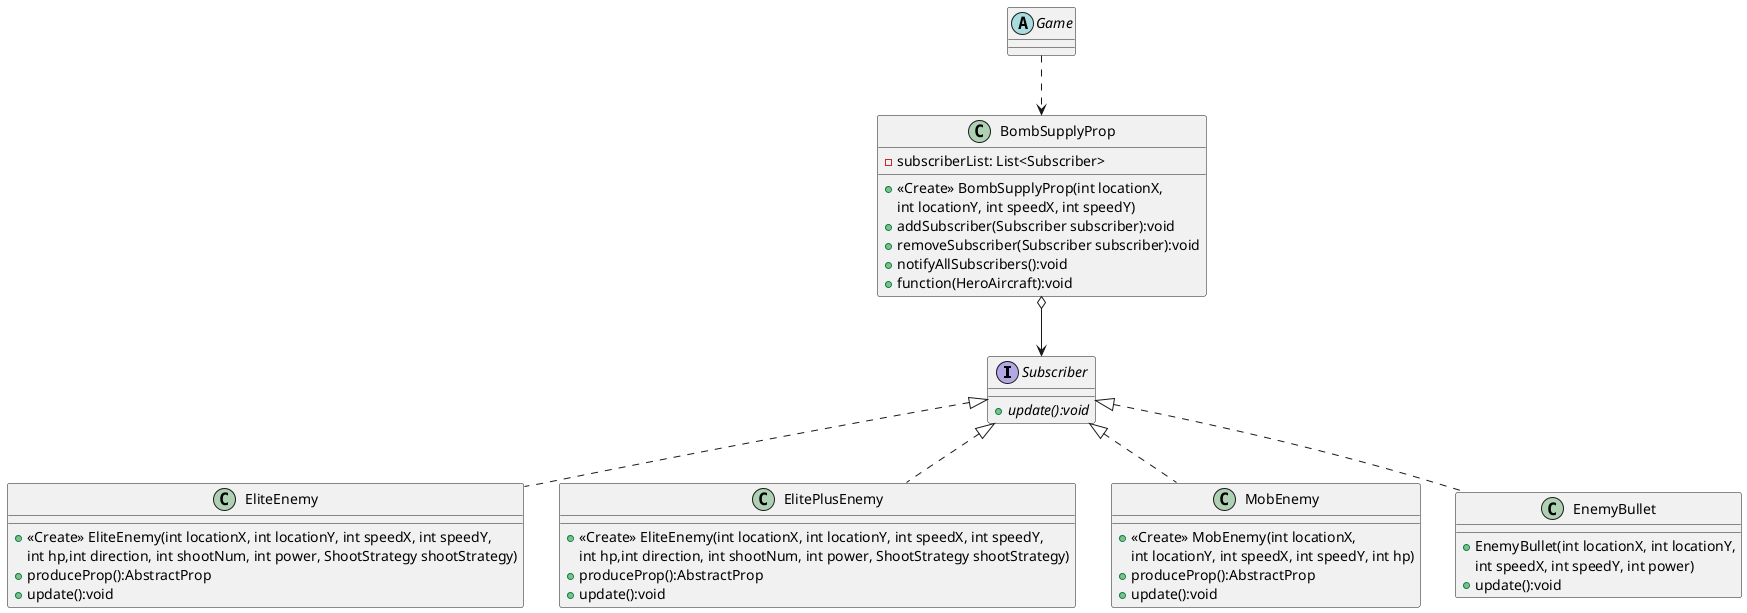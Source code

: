 @startuml
'https://plantuml.com/class-diagram
interface Subscriber {
+ {abstract} update():void
}

abstract class Game {
}

class EliteEnemy {
+ <<Create>> EliteEnemy(int locationX, int locationY, int speedX, int speedY,
int hp,int direction, int shootNum, int power, ShootStrategy shootStrategy)
+ produceProp():AbstractProp
+ update():void
}

class ElitePlusEnemy {
+ <<Create>> EliteEnemy(int locationX, int locationY, int speedX, int speedY,
int hp,int direction, int shootNum, int power, ShootStrategy shootStrategy)
+ produceProp():AbstractProp
+ update():void
}
class MobEnemy {
+ <<Create>> MobEnemy(int locationX,
int locationY, int speedX, int speedY, int hp)
+ produceProp():AbstractProp
+ update():void
}

class BombSupplyProp {
- subscriberList: List<Subscriber>
+ <<Create>> BombSupplyProp(int locationX,
int locationY, int speedX, int speedY)
+ addSubscriber(Subscriber subscriber):void
+ removeSubscriber(Subscriber subscriber):void
+ notifyAllSubscribers():void
+ function(HeroAircraft):void
}

class EnemyBullet{
+ EnemyBullet(int locationX, int locationY,
int speedX, int speedY, int power)
+ update():void
}

Game ..> BombSupplyProp
BombSupplyProp o--> Subscriber
Subscriber <|.. MobEnemy
Subscriber <|.. EliteEnemy
Subscriber <|.. ElitePlusEnemy
Subscriber <|.. EnemyBullet




@enduml